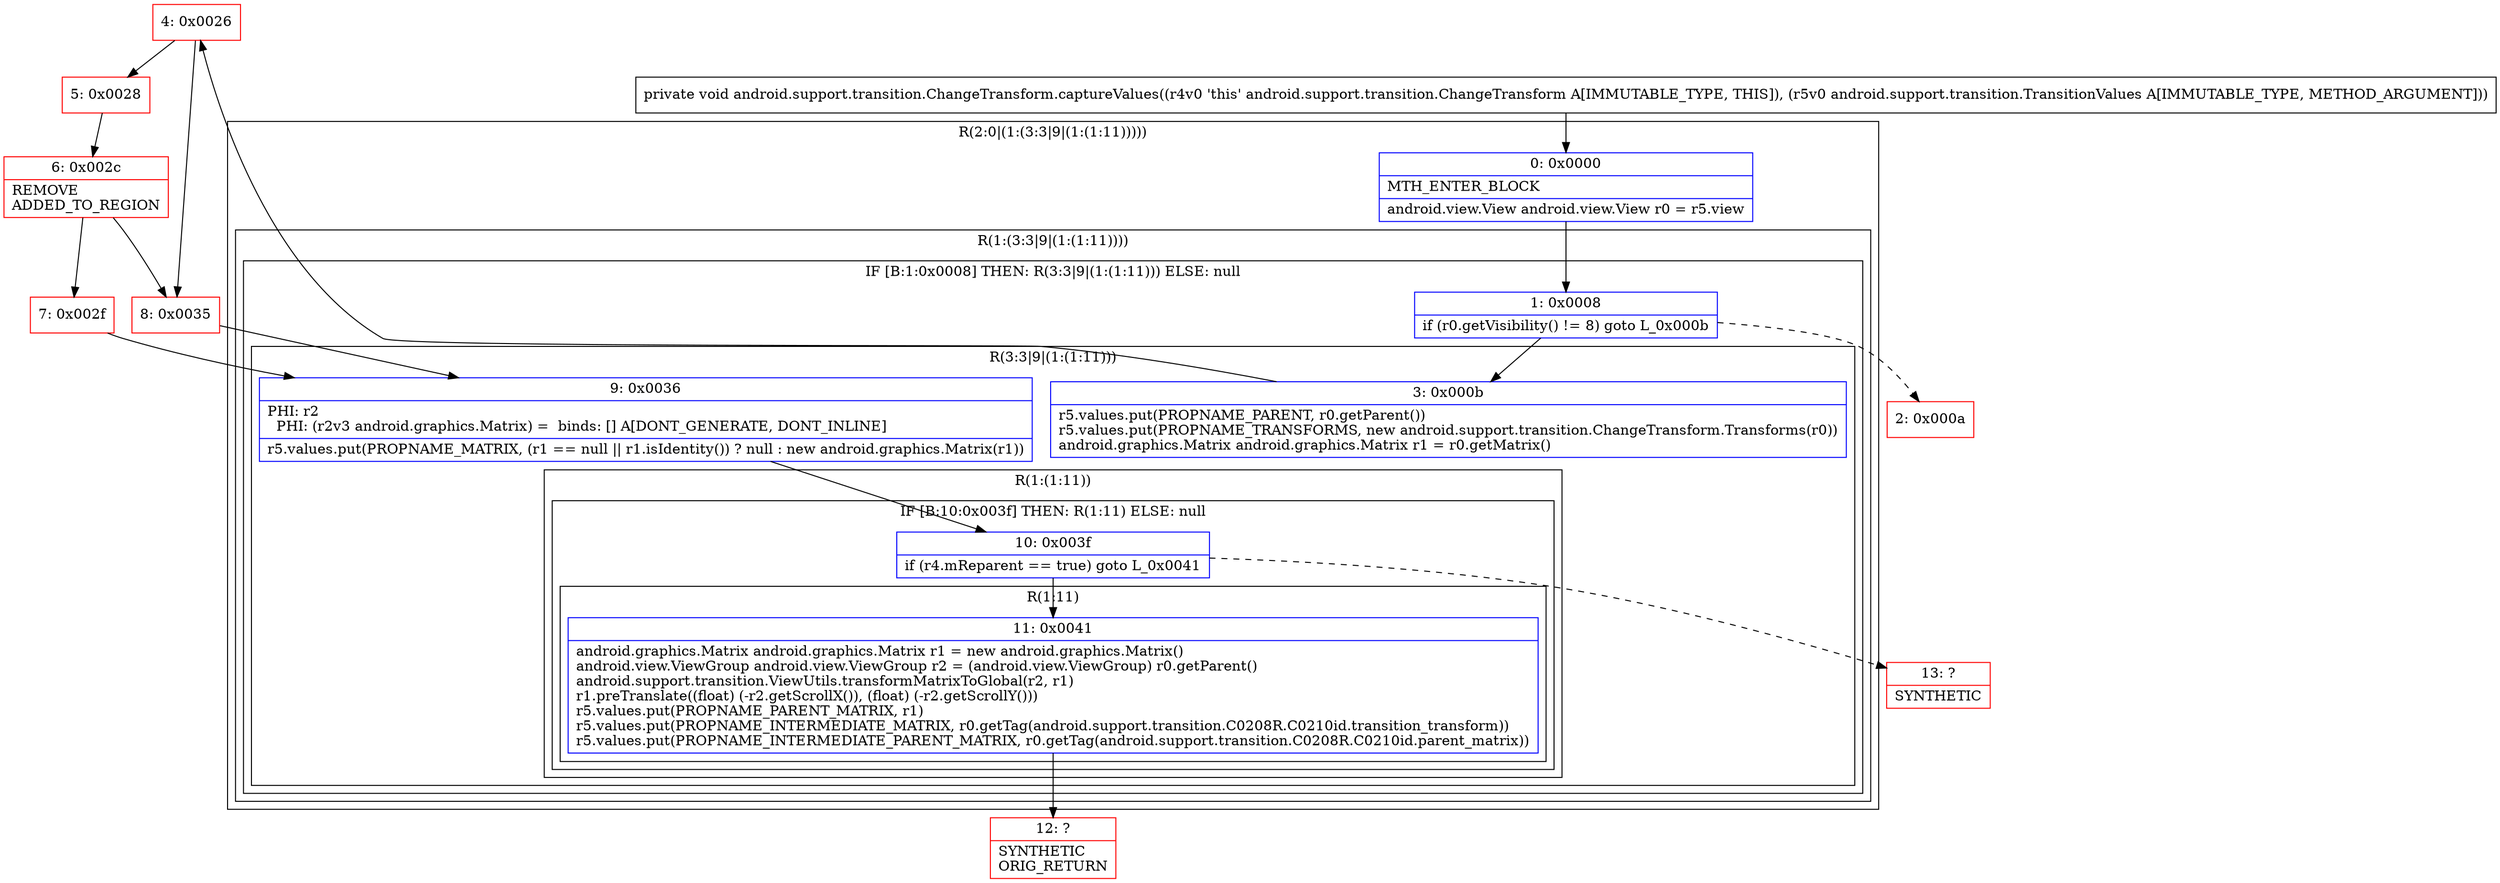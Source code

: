 digraph "CFG forandroid.support.transition.ChangeTransform.captureValues(Landroid\/support\/transition\/TransitionValues;)V" {
subgraph cluster_Region_852821414 {
label = "R(2:0|(1:(3:3|9|(1:(1:11)))))";
node [shape=record,color=blue];
Node_0 [shape=record,label="{0\:\ 0x0000|MTH_ENTER_BLOCK\l|android.view.View android.view.View r0 = r5.view\l}"];
subgraph cluster_Region_391991012 {
label = "R(1:(3:3|9|(1:(1:11))))";
node [shape=record,color=blue];
subgraph cluster_IfRegion_1551709426 {
label = "IF [B:1:0x0008] THEN: R(3:3|9|(1:(1:11))) ELSE: null";
node [shape=record,color=blue];
Node_1 [shape=record,label="{1\:\ 0x0008|if (r0.getVisibility() != 8) goto L_0x000b\l}"];
subgraph cluster_Region_793351829 {
label = "R(3:3|9|(1:(1:11)))";
node [shape=record,color=blue];
Node_3 [shape=record,label="{3\:\ 0x000b|r5.values.put(PROPNAME_PARENT, r0.getParent())\lr5.values.put(PROPNAME_TRANSFORMS, new android.support.transition.ChangeTransform.Transforms(r0))\landroid.graphics.Matrix android.graphics.Matrix r1 = r0.getMatrix()\l}"];
Node_9 [shape=record,label="{9\:\ 0x0036|PHI: r2 \l  PHI: (r2v3 android.graphics.Matrix) =  binds: [] A[DONT_GENERATE, DONT_INLINE]\l|r5.values.put(PROPNAME_MATRIX, (r1 == null \|\| r1.isIdentity()) ? null : new android.graphics.Matrix(r1))\l}"];
subgraph cluster_Region_1626995080 {
label = "R(1:(1:11))";
node [shape=record,color=blue];
subgraph cluster_IfRegion_170848682 {
label = "IF [B:10:0x003f] THEN: R(1:11) ELSE: null";
node [shape=record,color=blue];
Node_10 [shape=record,label="{10\:\ 0x003f|if (r4.mReparent == true) goto L_0x0041\l}"];
subgraph cluster_Region_840349262 {
label = "R(1:11)";
node [shape=record,color=blue];
Node_11 [shape=record,label="{11\:\ 0x0041|android.graphics.Matrix android.graphics.Matrix r1 = new android.graphics.Matrix()\landroid.view.ViewGroup android.view.ViewGroup r2 = (android.view.ViewGroup) r0.getParent()\landroid.support.transition.ViewUtils.transformMatrixToGlobal(r2, r1)\lr1.preTranslate((float) (\-r2.getScrollX()), (float) (\-r2.getScrollY()))\lr5.values.put(PROPNAME_PARENT_MATRIX, r1)\lr5.values.put(PROPNAME_INTERMEDIATE_MATRIX, r0.getTag(android.support.transition.C0208R.C0210id.transition_transform))\lr5.values.put(PROPNAME_INTERMEDIATE_PARENT_MATRIX, r0.getTag(android.support.transition.C0208R.C0210id.parent_matrix))\l}"];
}
}
}
}
}
}
}
Node_2 [shape=record,color=red,label="{2\:\ 0x000a}"];
Node_4 [shape=record,color=red,label="{4\:\ 0x0026}"];
Node_5 [shape=record,color=red,label="{5\:\ 0x0028}"];
Node_6 [shape=record,color=red,label="{6\:\ 0x002c|REMOVE\lADDED_TO_REGION\l}"];
Node_7 [shape=record,color=red,label="{7\:\ 0x002f}"];
Node_8 [shape=record,color=red,label="{8\:\ 0x0035}"];
Node_12 [shape=record,color=red,label="{12\:\ ?|SYNTHETIC\lORIG_RETURN\l}"];
Node_13 [shape=record,color=red,label="{13\:\ ?|SYNTHETIC\l}"];
MethodNode[shape=record,label="{private void android.support.transition.ChangeTransform.captureValues((r4v0 'this' android.support.transition.ChangeTransform A[IMMUTABLE_TYPE, THIS]), (r5v0 android.support.transition.TransitionValues A[IMMUTABLE_TYPE, METHOD_ARGUMENT])) }"];
MethodNode -> Node_0;
Node_0 -> Node_1;
Node_1 -> Node_2[style=dashed];
Node_1 -> Node_3;
Node_3 -> Node_4;
Node_9 -> Node_10;
Node_10 -> Node_11;
Node_10 -> Node_13[style=dashed];
Node_11 -> Node_12;
Node_4 -> Node_5;
Node_4 -> Node_8;
Node_5 -> Node_6;
Node_6 -> Node_7;
Node_6 -> Node_8;
Node_7 -> Node_9;
Node_8 -> Node_9;
}

